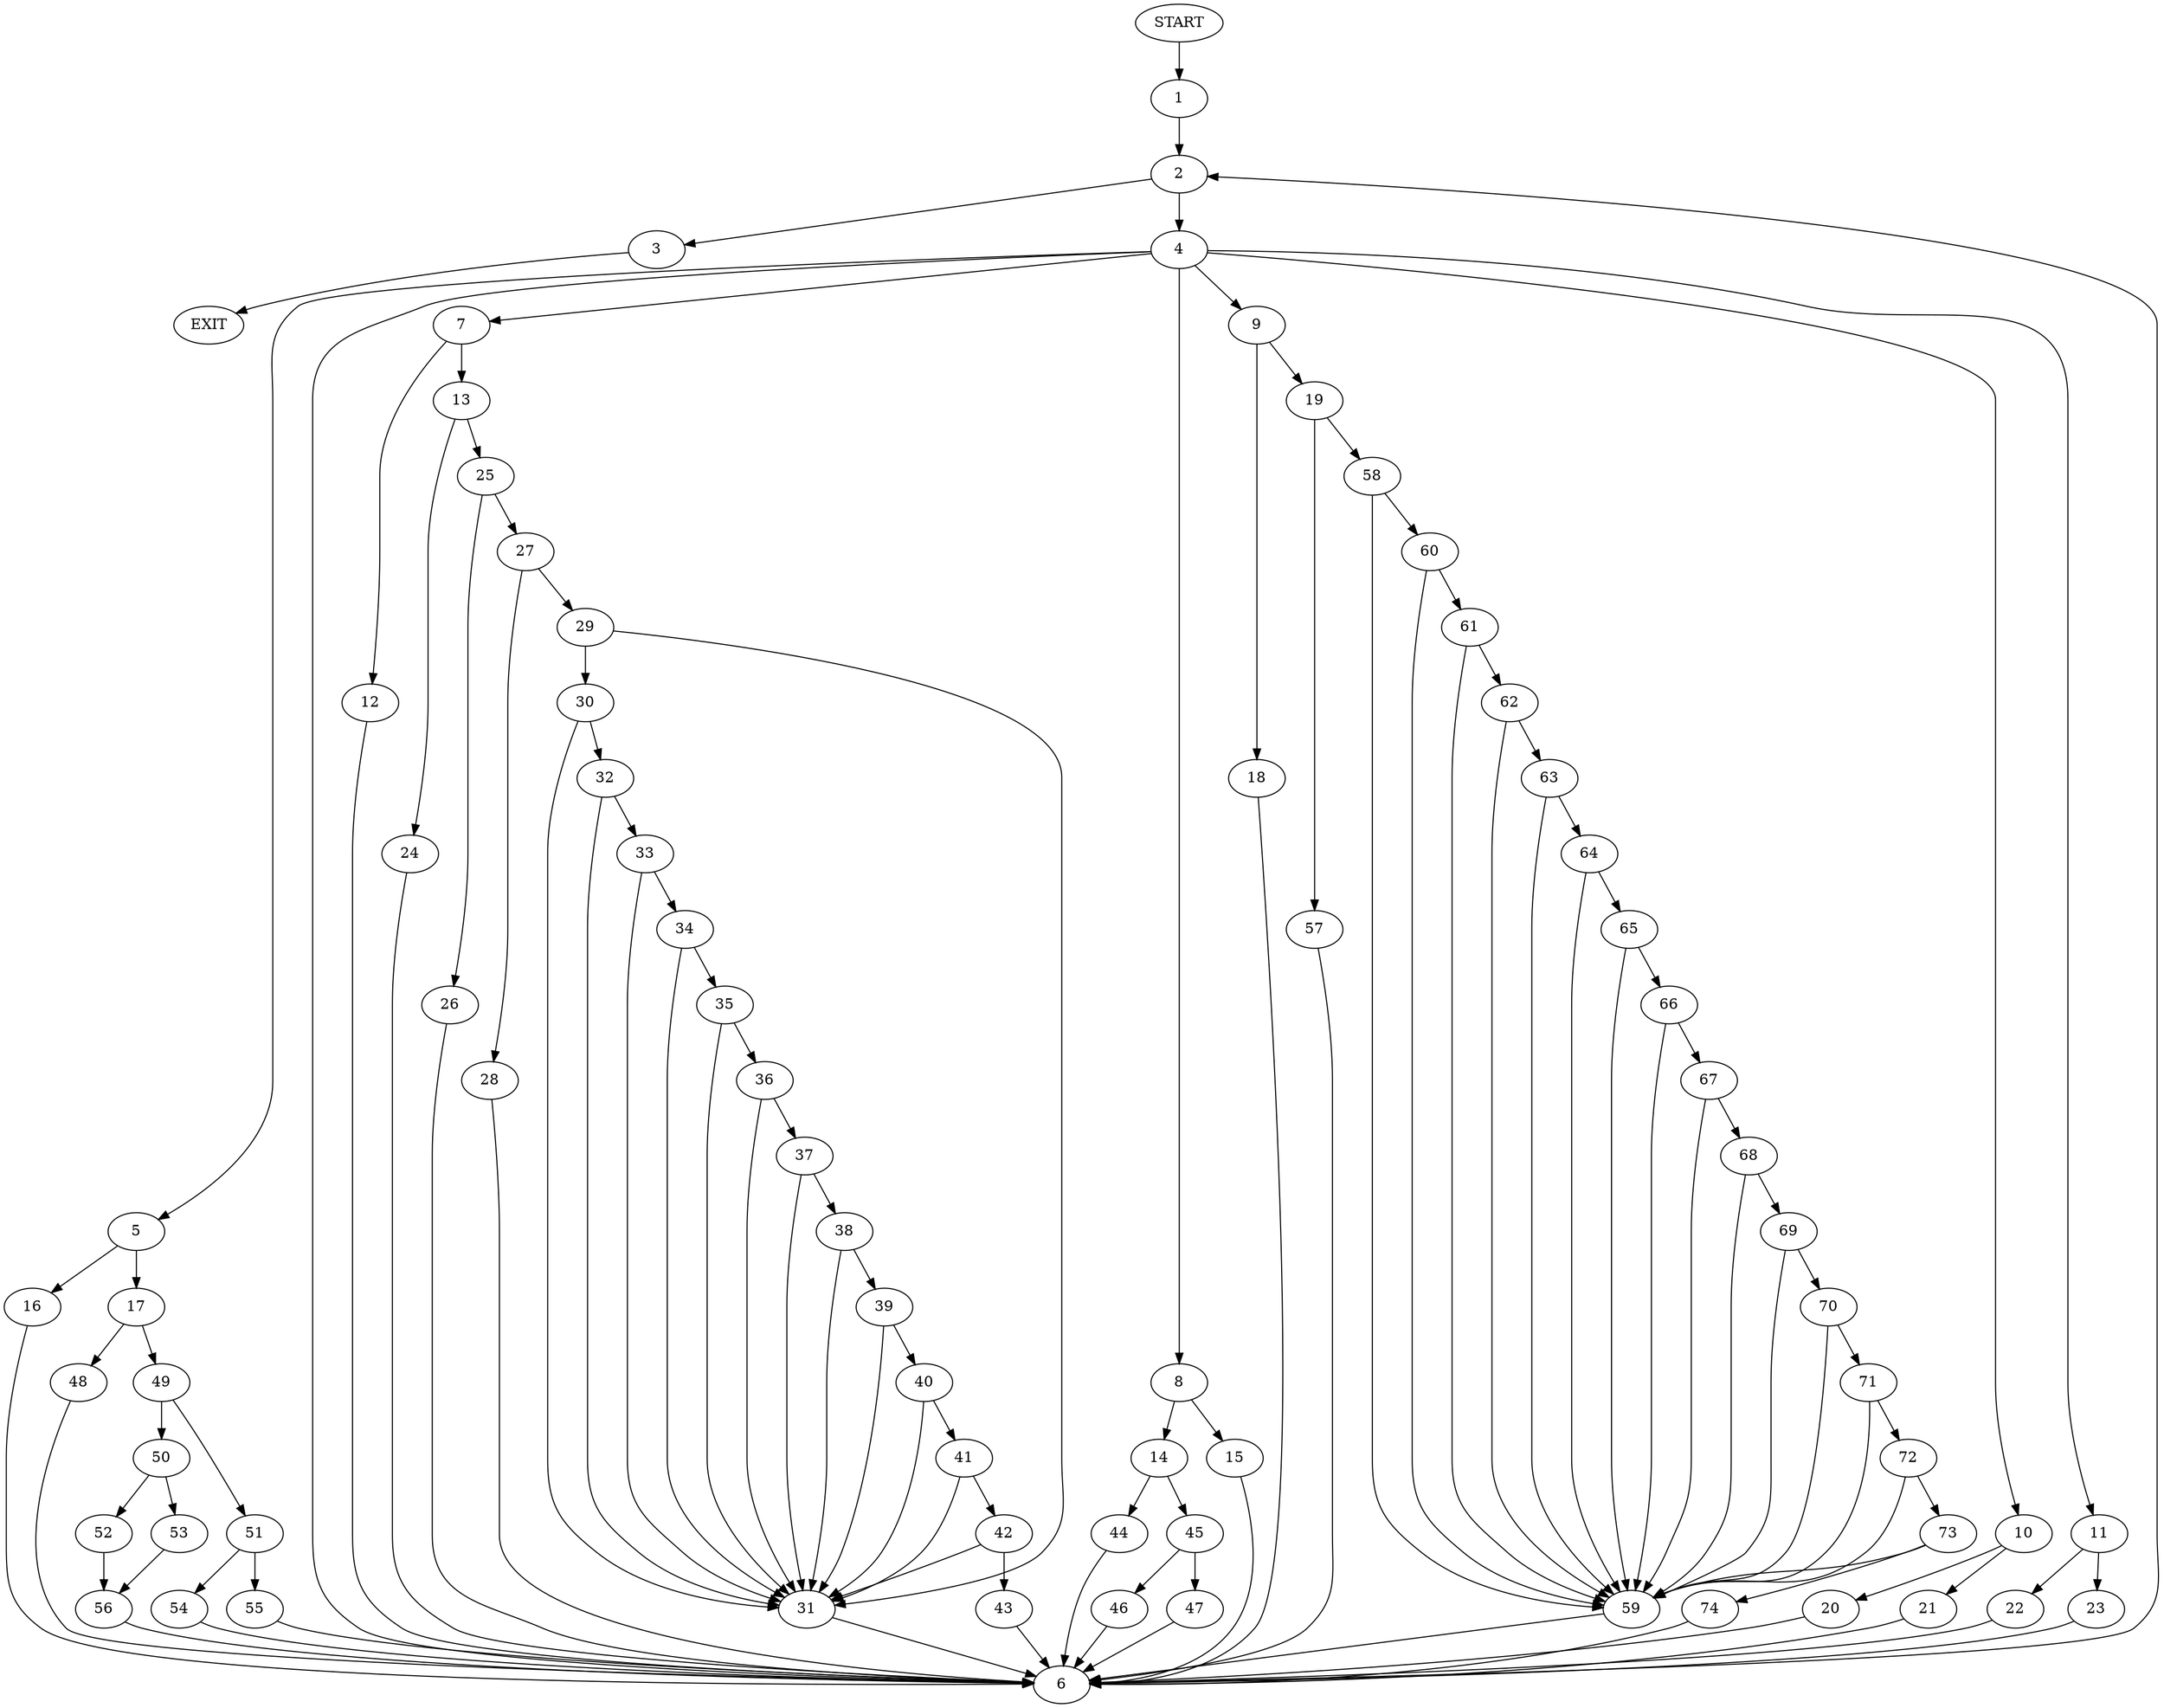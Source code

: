 digraph {
0 [label="START"]
75 [label="EXIT"]
0 -> 1
1 -> 2
2 -> 3
2 -> 4
3 -> 75
4 -> 5
4 -> 6
4 -> 7
4 -> 8
4 -> 9
4 -> 10
4 -> 11
7 -> 12
7 -> 13
6 -> 2
8 -> 14
8 -> 15
5 -> 16
5 -> 17
9 -> 18
9 -> 19
10 -> 20
10 -> 21
11 -> 22
11 -> 23
13 -> 24
13 -> 25
12 -> 6
25 -> 26
25 -> 27
24 -> 6
27 -> 28
27 -> 29
26 -> 6
29 -> 30
29 -> 31
28 -> 6
30 -> 31
30 -> 32
31 -> 6
32 -> 31
32 -> 33
33 -> 31
33 -> 34
34 -> 31
34 -> 35
35 -> 31
35 -> 36
36 -> 37
36 -> 31
37 -> 31
37 -> 38
38 -> 39
38 -> 31
39 -> 31
39 -> 40
40 -> 31
40 -> 41
41 -> 42
41 -> 31
42 -> 43
42 -> 31
43 -> 6
15 -> 6
14 -> 44
14 -> 45
45 -> 46
45 -> 47
44 -> 6
46 -> 6
47 -> 6
21 -> 6
20 -> 6
17 -> 48
17 -> 49
16 -> 6
49 -> 50
49 -> 51
48 -> 6
50 -> 52
50 -> 53
51 -> 54
51 -> 55
52 -> 56
53 -> 56
56 -> 6
54 -> 6
55 -> 6
22 -> 6
23 -> 6
19 -> 57
19 -> 58
18 -> 6
57 -> 6
58 -> 59
58 -> 60
59 -> 6
60 -> 59
60 -> 61
61 -> 59
61 -> 62
62 -> 59
62 -> 63
63 -> 59
63 -> 64
64 -> 65
64 -> 59
65 -> 66
65 -> 59
66 -> 67
66 -> 59
67 -> 59
67 -> 68
68 -> 59
68 -> 69
69 -> 59
69 -> 70
70 -> 59
70 -> 71
71 -> 59
71 -> 72
72 -> 59
72 -> 73
73 -> 59
73 -> 74
74 -> 6
}
